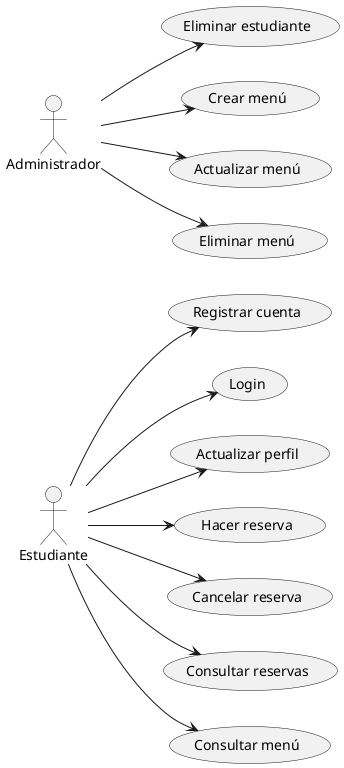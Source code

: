 @startuml
left to right direction

actor Estudiante
Estudiante --> (Registrar cuenta)
Estudiante --> (Login)
Estudiante --> (Actualizar perfil)
Estudiante --> (Hacer reserva)
Estudiante --> (Cancelar reserva)
Estudiante --> (Consultar reservas)
Estudiante --> (Consultar menú)


Administrador --> (Eliminar estudiante)
Administrador --> (Crear menú)
Administrador --> (Actualizar menú)
Administrador --> (Eliminar menú)

@enduml
